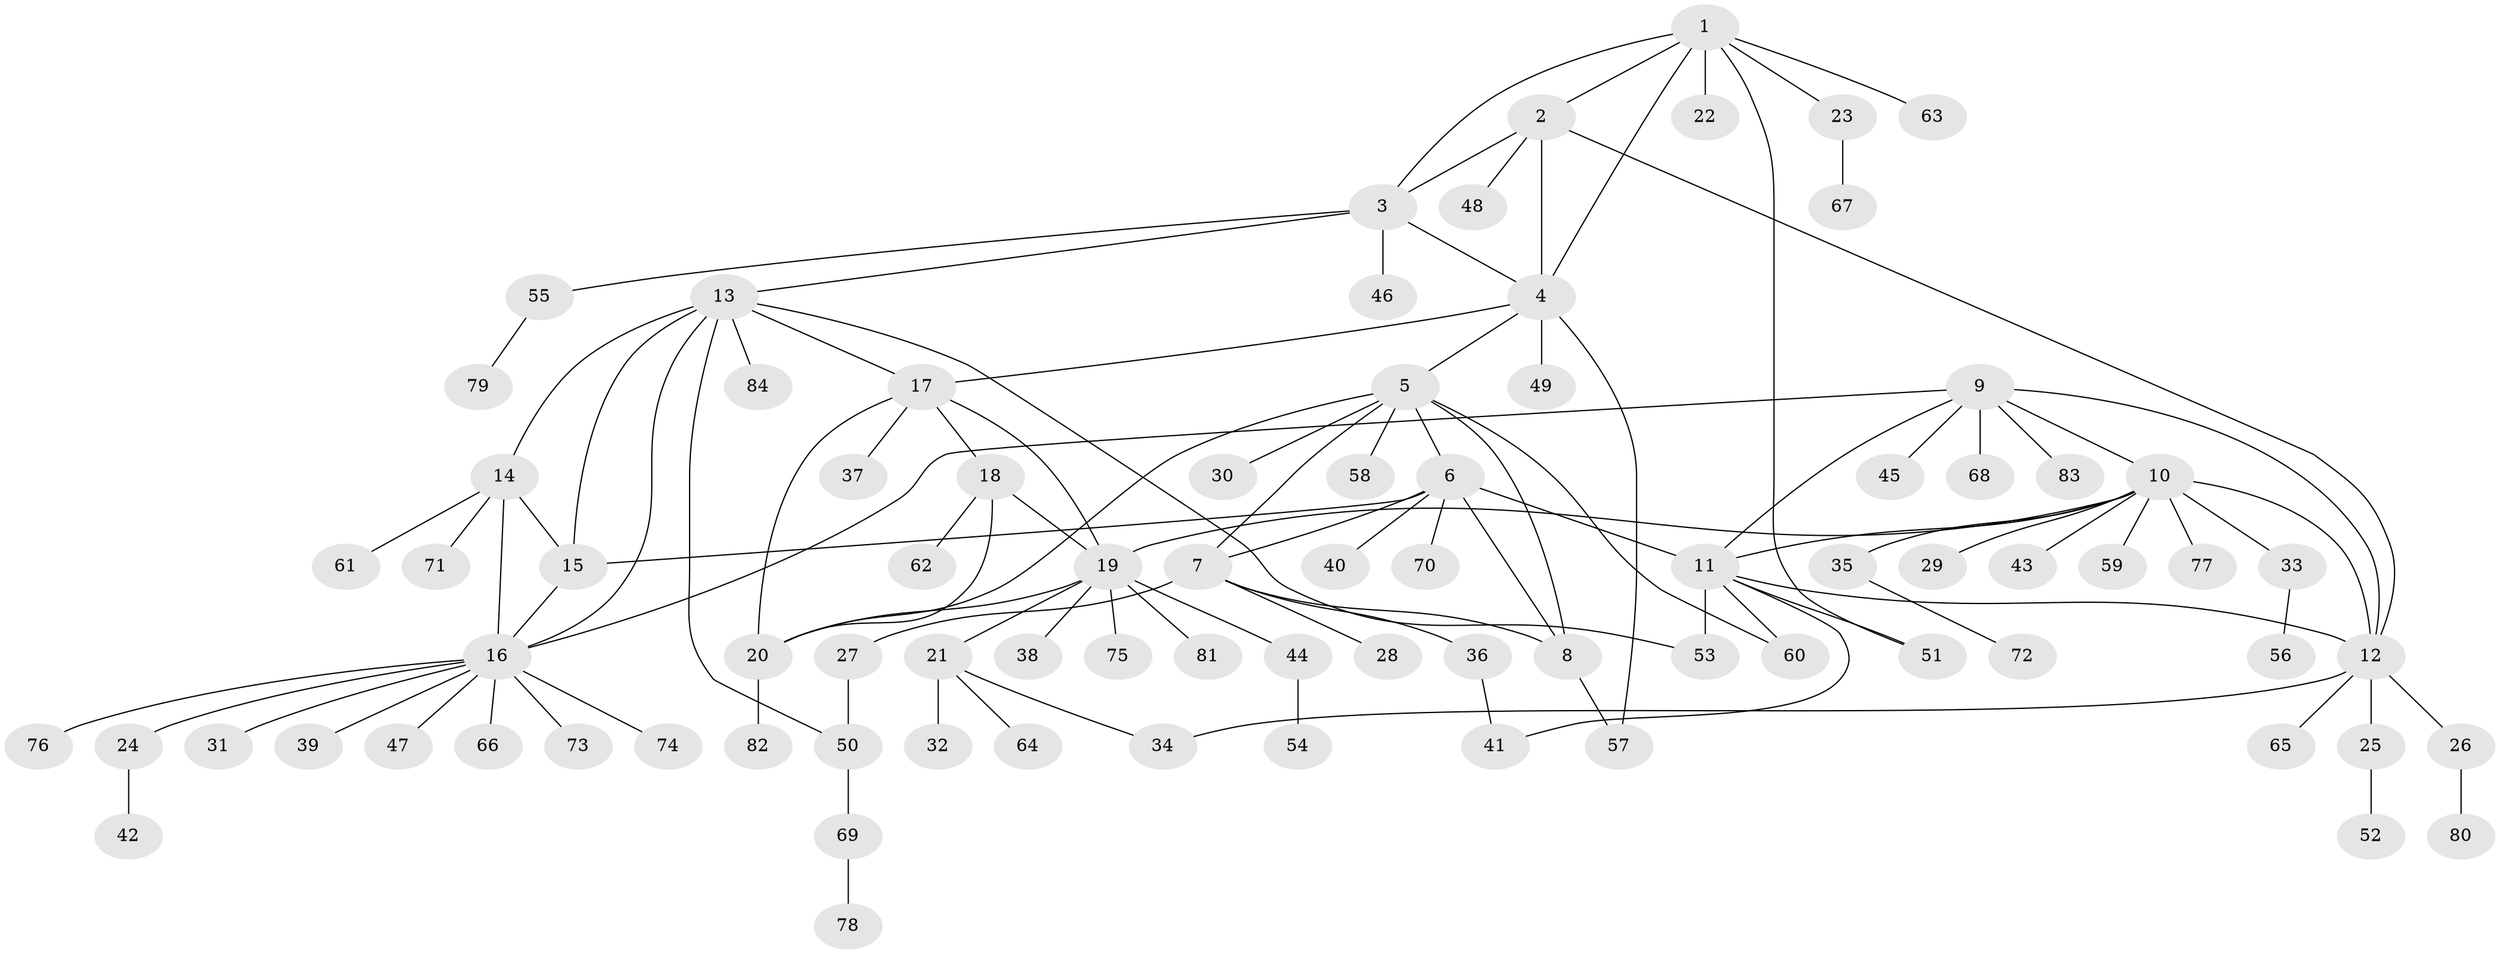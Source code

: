 // Generated by graph-tools (version 1.1) at 2025/26/03/09/25 03:26:37]
// undirected, 84 vertices, 111 edges
graph export_dot {
graph [start="1"]
  node [color=gray90,style=filled];
  1;
  2;
  3;
  4;
  5;
  6;
  7;
  8;
  9;
  10;
  11;
  12;
  13;
  14;
  15;
  16;
  17;
  18;
  19;
  20;
  21;
  22;
  23;
  24;
  25;
  26;
  27;
  28;
  29;
  30;
  31;
  32;
  33;
  34;
  35;
  36;
  37;
  38;
  39;
  40;
  41;
  42;
  43;
  44;
  45;
  46;
  47;
  48;
  49;
  50;
  51;
  52;
  53;
  54;
  55;
  56;
  57;
  58;
  59;
  60;
  61;
  62;
  63;
  64;
  65;
  66;
  67;
  68;
  69;
  70;
  71;
  72;
  73;
  74;
  75;
  76;
  77;
  78;
  79;
  80;
  81;
  82;
  83;
  84;
  1 -- 2;
  1 -- 3;
  1 -- 4;
  1 -- 22;
  1 -- 23;
  1 -- 51;
  1 -- 63;
  2 -- 3;
  2 -- 4;
  2 -- 12;
  2 -- 48;
  3 -- 4;
  3 -- 13;
  3 -- 46;
  3 -- 55;
  4 -- 5;
  4 -- 17;
  4 -- 49;
  4 -- 57;
  5 -- 6;
  5 -- 7;
  5 -- 8;
  5 -- 20;
  5 -- 30;
  5 -- 58;
  5 -- 60;
  6 -- 7;
  6 -- 8;
  6 -- 11;
  6 -- 15;
  6 -- 40;
  6 -- 70;
  7 -- 8;
  7 -- 27;
  7 -- 28;
  7 -- 36;
  8 -- 57;
  9 -- 10;
  9 -- 11;
  9 -- 12;
  9 -- 16;
  9 -- 45;
  9 -- 68;
  9 -- 83;
  10 -- 11;
  10 -- 12;
  10 -- 19;
  10 -- 29;
  10 -- 33;
  10 -- 35;
  10 -- 43;
  10 -- 59;
  10 -- 77;
  11 -- 12;
  11 -- 41;
  11 -- 51;
  11 -- 53;
  11 -- 60;
  12 -- 25;
  12 -- 26;
  12 -- 34;
  12 -- 65;
  13 -- 14;
  13 -- 15;
  13 -- 16;
  13 -- 17;
  13 -- 50;
  13 -- 53;
  13 -- 84;
  14 -- 15;
  14 -- 16;
  14 -- 61;
  14 -- 71;
  15 -- 16;
  16 -- 24;
  16 -- 31;
  16 -- 39;
  16 -- 47;
  16 -- 66;
  16 -- 73;
  16 -- 74;
  16 -- 76;
  17 -- 18;
  17 -- 19;
  17 -- 20;
  17 -- 37;
  18 -- 19;
  18 -- 20;
  18 -- 62;
  19 -- 20;
  19 -- 21;
  19 -- 38;
  19 -- 44;
  19 -- 75;
  19 -- 81;
  20 -- 82;
  21 -- 32;
  21 -- 34;
  21 -- 64;
  23 -- 67;
  24 -- 42;
  25 -- 52;
  26 -- 80;
  27 -- 50;
  33 -- 56;
  35 -- 72;
  36 -- 41;
  44 -- 54;
  50 -- 69;
  55 -- 79;
  69 -- 78;
}
